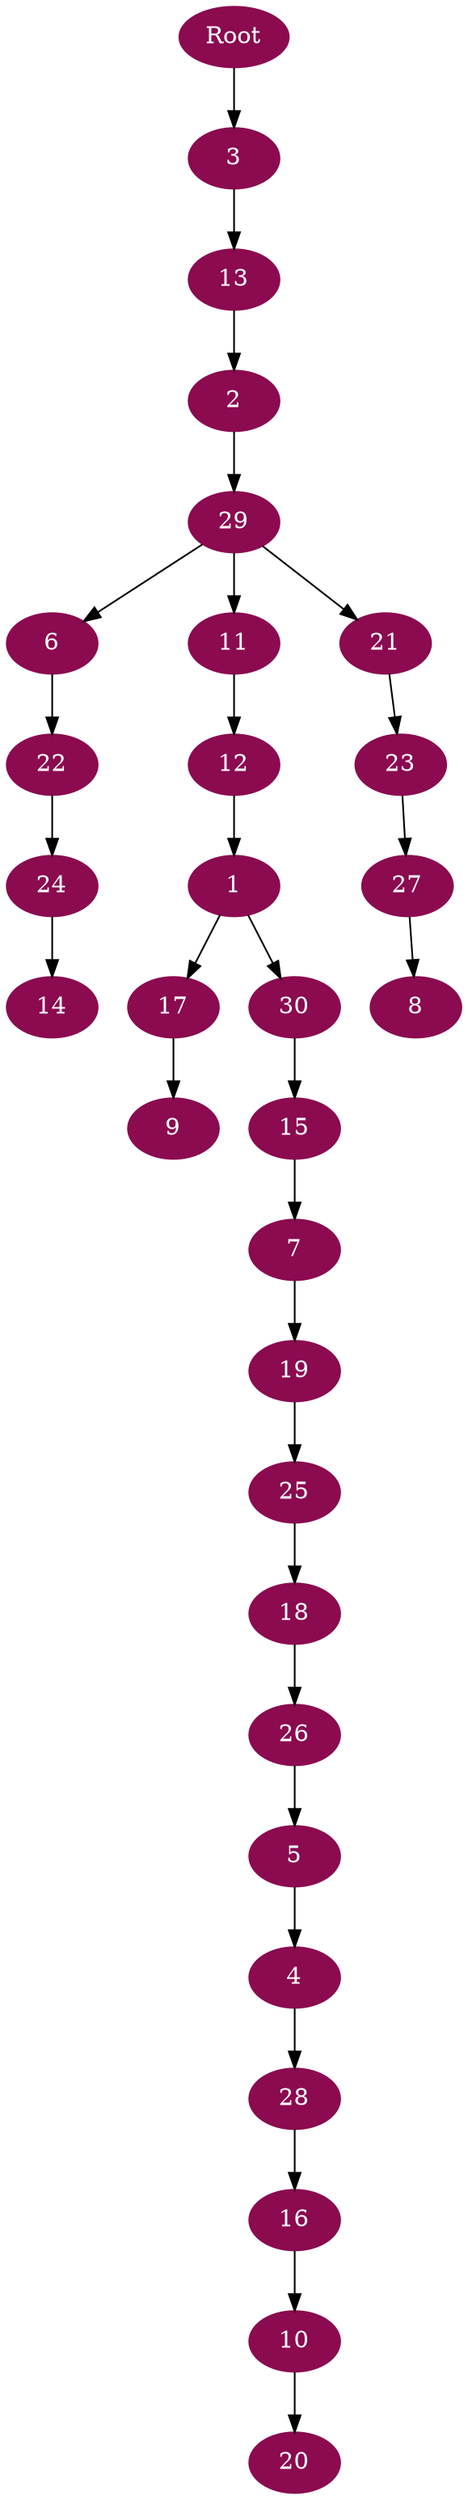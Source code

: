 digraph G {
node [color=deeppink4, style=filled, fontcolor=white];
12 -> 1;
13 -> 2;
Root -> 3;
5 -> 4;
26 -> 5;
29 -> 6;
15 -> 7;
27 -> 8;
17 -> 9;
16 -> 10;
29 -> 11;
11 -> 12;
3 -> 13;
24 -> 14;
30 -> 15;
28 -> 16;
1 -> 17;
25 -> 18;
7 -> 19;
10 -> 20;
29 -> 21;
6 -> 22;
21 -> 23;
22 -> 24;
19 -> 25;
18 -> 26;
23 -> 27;
4 -> 28;
2 -> 29;
1 -> 30;
}
